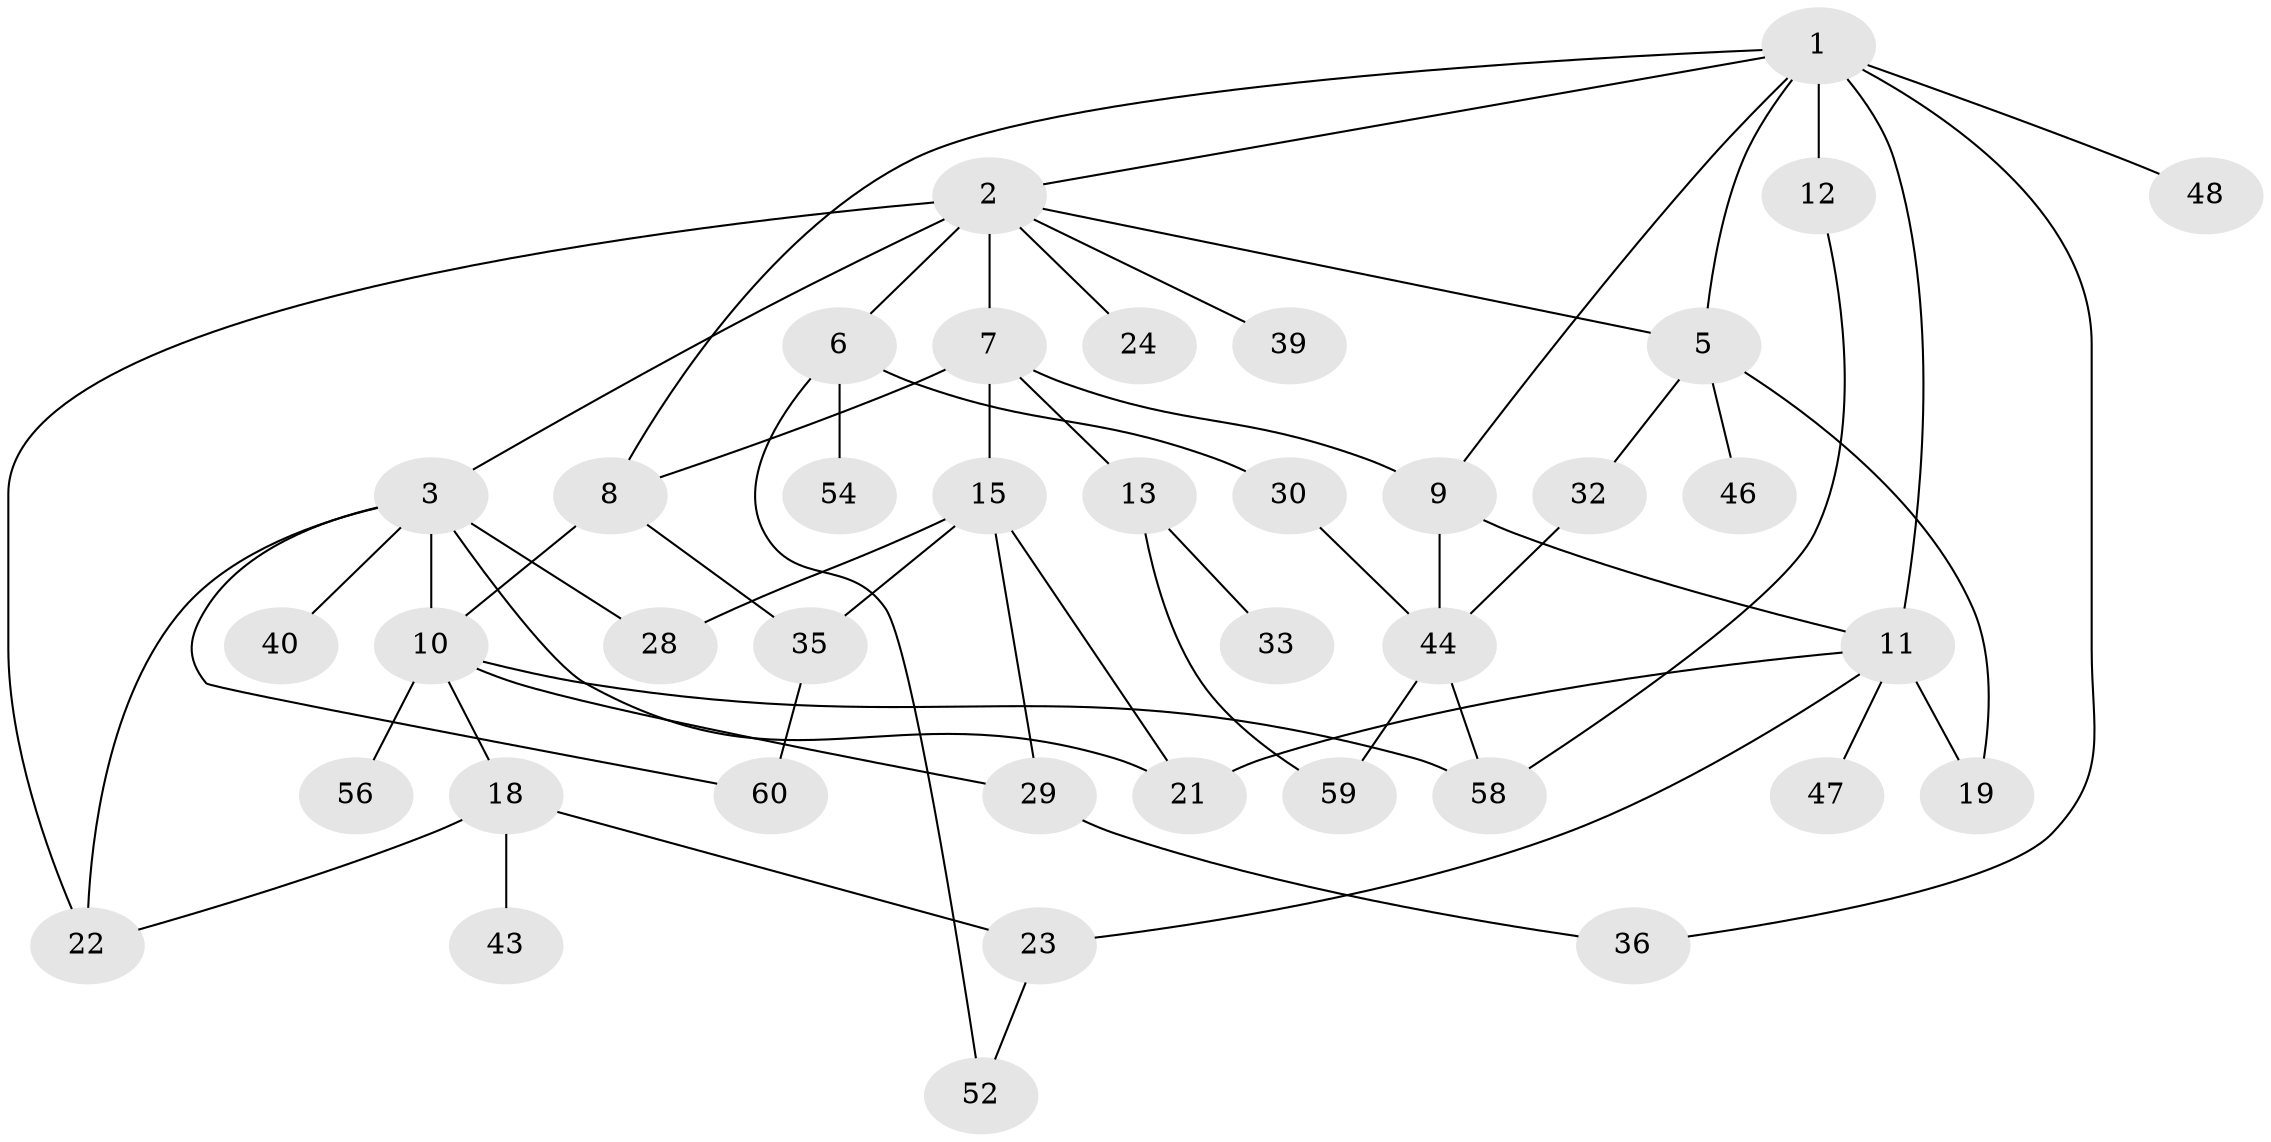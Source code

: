 // Generated by graph-tools (version 1.1) at 2025/51/02/27/25 19:51:37]
// undirected, 39 vertices, 60 edges
graph export_dot {
graph [start="1"]
  node [color=gray90,style=filled];
  1 [super="+4"];
  2 [super="+17"];
  3 [super="+16"];
  5 [super="+14"];
  6 [super="+31"];
  7;
  8 [super="+25"];
  9 [super="+37"];
  10;
  11 [super="+57"];
  12 [super="+20"];
  13 [super="+27"];
  15 [super="+38"];
  18 [super="+26"];
  19;
  21;
  22;
  23 [super="+34"];
  24;
  28 [super="+53"];
  29 [super="+41"];
  30;
  32 [super="+42"];
  33;
  35;
  36;
  39;
  40 [super="+45"];
  43;
  44 [super="+50"];
  46;
  47 [super="+49"];
  48 [super="+51"];
  52 [super="+55"];
  54;
  56;
  58;
  59;
  60;
  1 -- 2;
  1 -- 9;
  1 -- 11;
  1 -- 48;
  1 -- 36;
  1 -- 8;
  1 -- 12 [weight=2];
  1 -- 5;
  2 -- 3;
  2 -- 6 [weight=2];
  2 -- 7;
  2 -- 24;
  2 -- 39;
  2 -- 22;
  2 -- 5;
  3 -- 22;
  3 -- 40;
  3 -- 60;
  3 -- 28;
  3 -- 21;
  3 -- 10;
  5 -- 19;
  5 -- 46;
  5 -- 32;
  6 -- 30;
  6 -- 54 [weight=2];
  6 -- 52;
  7 -- 13;
  7 -- 15;
  7 -- 8;
  7 -- 9;
  8 -- 10;
  8 -- 35;
  9 -- 44 [weight=2];
  9 -- 11;
  10 -- 18;
  10 -- 56;
  10 -- 58;
  10 -- 29;
  11 -- 23;
  11 -- 47;
  11 -- 19;
  11 -- 21;
  12 -- 58;
  13 -- 59;
  13 -- 33;
  15 -- 21;
  15 -- 28;
  15 -- 29;
  15 -- 35;
  18 -- 23;
  18 -- 43;
  18 -- 22;
  23 -- 52;
  29 -- 36;
  30 -- 44;
  32 -- 44;
  35 -- 60;
  44 -- 58;
  44 -- 59;
}
